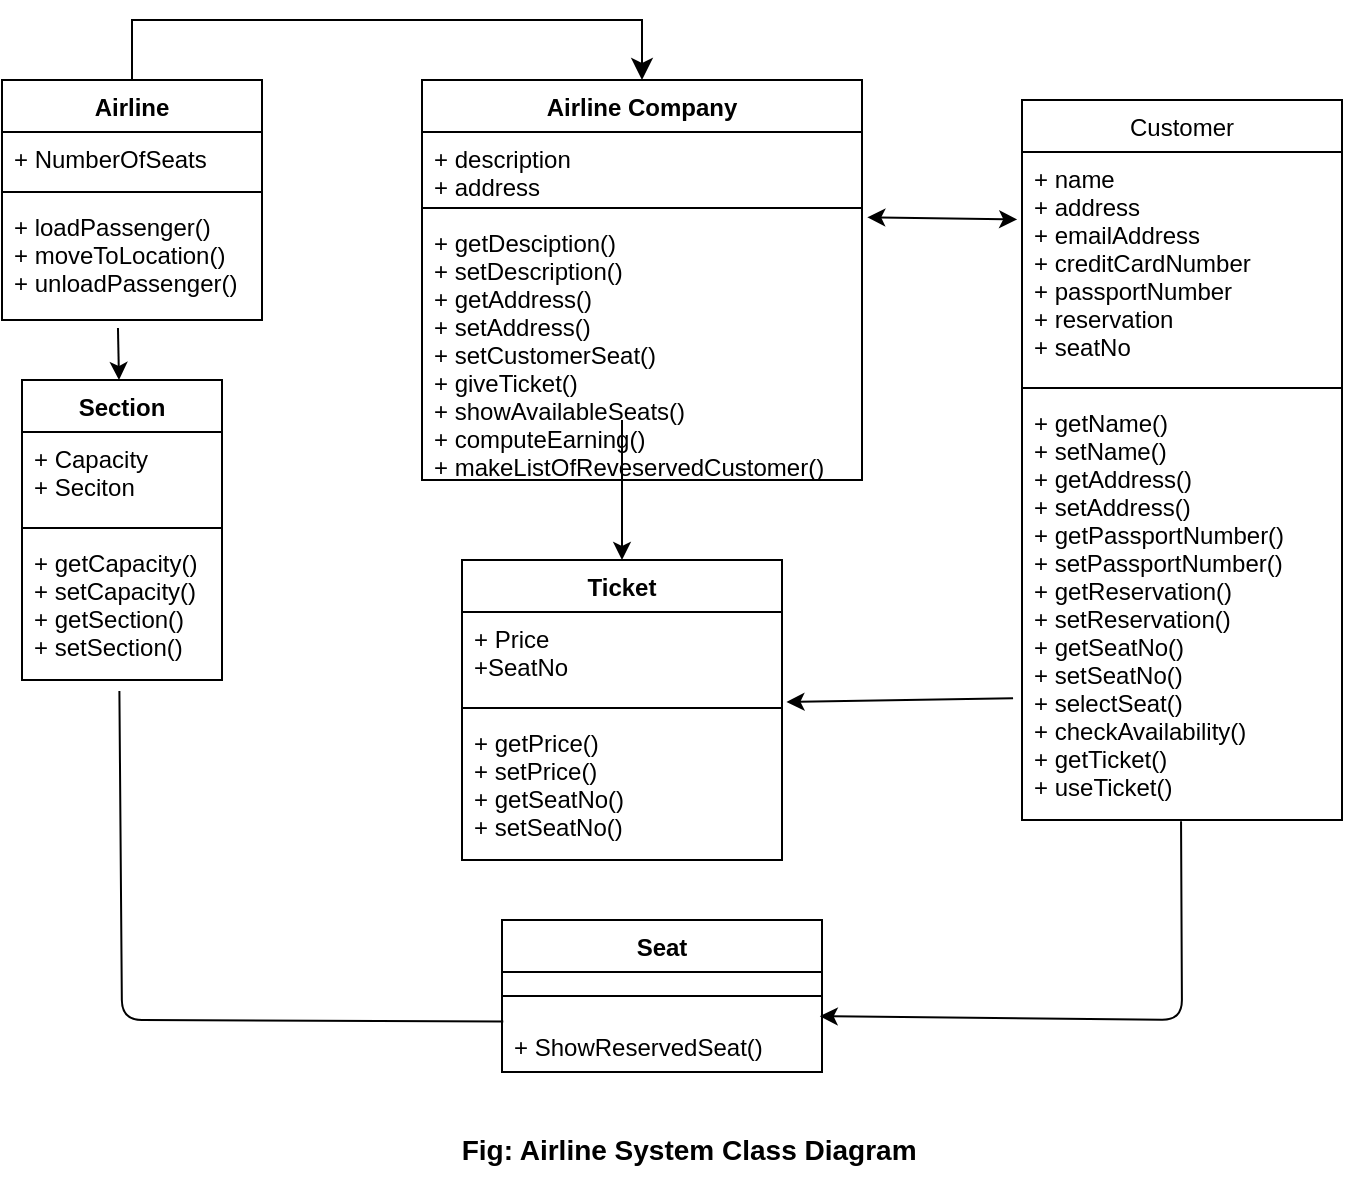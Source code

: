 <mxfile>
    <diagram id="S7y7Oj66YXab67A4_xnJ" name="Page-1">
        <mxGraphModel dx="768" dy="577" grid="1" gridSize="10" guides="1" tooltips="1" connect="1" arrows="1" fold="1" page="1" pageScale="1" pageWidth="850" pageHeight="1100" math="0" shadow="0">
            <root>
                <mxCell id="0"/>
                <mxCell id="1" parent="0"/>
                <mxCell id="5" value="Airline" style="swimlane;fontStyle=1;align=center;verticalAlign=top;childLayout=stackLayout;horizontal=1;startSize=26;horizontalStack=0;resizeParent=1;resizeParentMax=0;resizeLast=0;collapsible=1;marginBottom=0;" parent="1" vertex="1">
                    <mxGeometry x="80" y="170" width="130" height="120" as="geometry"/>
                </mxCell>
                <mxCell id="6" value="+ NumberOfSeats " style="text;strokeColor=none;fillColor=none;align=left;verticalAlign=top;spacingLeft=4;spacingRight=4;overflow=hidden;rotatable=0;points=[[0,0.5],[1,0.5]];portConstraint=eastwest;" parent="5" vertex="1">
                    <mxGeometry y="26" width="130" height="26" as="geometry"/>
                </mxCell>
                <mxCell id="7" value="" style="line;strokeWidth=1;fillColor=none;align=left;verticalAlign=middle;spacingTop=-1;spacingLeft=3;spacingRight=3;rotatable=0;labelPosition=right;points=[];portConstraint=eastwest;strokeColor=inherit;" parent="5" vertex="1">
                    <mxGeometry y="52" width="130" height="8" as="geometry"/>
                </mxCell>
                <mxCell id="8" value="+ loadPassenger()&#10;+ moveToLocation()&#10;+ unloadPassenger()&#10;" style="text;strokeColor=none;fillColor=none;align=left;verticalAlign=top;spacingLeft=4;spacingRight=4;overflow=hidden;rotatable=0;points=[[0,0.5],[1,0.5]];portConstraint=eastwest;" parent="5" vertex="1">
                    <mxGeometry y="60" width="130" height="60" as="geometry"/>
                </mxCell>
                <mxCell id="9" value="Section" style="swimlane;fontStyle=1;align=center;verticalAlign=top;childLayout=stackLayout;horizontal=1;startSize=26;horizontalStack=0;resizeParent=1;resizeParentMax=0;resizeLast=0;collapsible=1;marginBottom=0;" parent="1" vertex="1">
                    <mxGeometry x="90" y="320" width="100" height="150" as="geometry"/>
                </mxCell>
                <mxCell id="10" value="+ Capacity&#10;+ Seciton" style="text;strokeColor=none;fillColor=none;align=left;verticalAlign=top;spacingLeft=4;spacingRight=4;overflow=hidden;rotatable=0;points=[[0,0.5],[1,0.5]];portConstraint=eastwest;" parent="9" vertex="1">
                    <mxGeometry y="26" width="100" height="44" as="geometry"/>
                </mxCell>
                <mxCell id="11" value="" style="line;strokeWidth=1;fillColor=none;align=left;verticalAlign=middle;spacingTop=-1;spacingLeft=3;spacingRight=3;rotatable=0;labelPosition=right;points=[];portConstraint=eastwest;strokeColor=inherit;" parent="9" vertex="1">
                    <mxGeometry y="70" width="100" height="8" as="geometry"/>
                </mxCell>
                <mxCell id="12" value="+ getCapacity()&#10;+ setCapacity()&#10;+ getSection()&#10;+ setSection()" style="text;strokeColor=none;fillColor=none;align=left;verticalAlign=top;spacingLeft=4;spacingRight=4;overflow=hidden;rotatable=0;points=[[0,0.5],[1,0.5]];portConstraint=eastwest;" parent="9" vertex="1">
                    <mxGeometry y="78" width="100" height="72" as="geometry"/>
                </mxCell>
                <mxCell id="14" value="" style="endArrow=classic;html=1;exitX=0.446;exitY=1.067;exitDx=0;exitDy=0;exitPerimeter=0;" parent="1" source="8" target="9" edge="1">
                    <mxGeometry width="50" height="50" relative="1" as="geometry">
                        <mxPoint x="230" y="410" as="sourcePoint"/>
                        <mxPoint x="280" y="360" as="targetPoint"/>
                    </mxGeometry>
                </mxCell>
                <mxCell id="15" value="Airline Company" style="swimlane;fontStyle=1;align=center;verticalAlign=top;childLayout=stackLayout;horizontal=1;startSize=26;horizontalStack=0;resizeParent=1;resizeParentMax=0;resizeLast=0;collapsible=1;marginBottom=0;" parent="1" vertex="1">
                    <mxGeometry x="290" y="170" width="220" height="200" as="geometry"/>
                </mxCell>
                <mxCell id="16" value="+ description&#10;+ address" style="text;strokeColor=none;fillColor=none;align=left;verticalAlign=top;spacingLeft=4;spacingRight=4;overflow=hidden;rotatable=0;points=[[0,0.5],[1,0.5]];portConstraint=eastwest;" parent="15" vertex="1">
                    <mxGeometry y="26" width="220" height="34" as="geometry"/>
                </mxCell>
                <mxCell id="17" value="" style="line;strokeWidth=1;fillColor=none;align=left;verticalAlign=middle;spacingTop=-1;spacingLeft=3;spacingRight=3;rotatable=0;labelPosition=right;points=[];portConstraint=eastwest;strokeColor=inherit;" parent="15" vertex="1">
                    <mxGeometry y="60" width="220" height="8" as="geometry"/>
                </mxCell>
                <mxCell id="18" value="+ getDesciption()&#10;+ setDescription()&#10;+ getAddress()&#10;+ setAddress()&#10;+ setCustomerSeat()&#10;+ giveTicket()&#10;+ showAvailableSeats()&#10;+ computeEarning()&#10;+ makeListOfReveservedCustomer()" style="text;strokeColor=none;fillColor=none;align=left;verticalAlign=top;spacingLeft=4;spacingRight=4;overflow=hidden;rotatable=0;points=[[0,0.5],[1,0.5]];portConstraint=eastwest;" parent="15" vertex="1">
                    <mxGeometry y="68" width="220" height="132" as="geometry"/>
                </mxCell>
                <mxCell id="20" value="" style="edgeStyle=segmentEdgeStyle;endArrow=classic;html=1;curved=0;rounded=0;endSize=8;startSize=8;exitX=0.5;exitY=0;exitDx=0;exitDy=0;" parent="1" source="5" edge="1">
                    <mxGeometry width="50" height="50" relative="1" as="geometry">
                        <mxPoint x="390" y="160" as="sourcePoint"/>
                        <mxPoint x="400" y="170" as="targetPoint"/>
                        <Array as="points">
                            <mxPoint x="145" y="140"/>
                            <mxPoint x="400" y="140"/>
                        </Array>
                    </mxGeometry>
                </mxCell>
                <mxCell id="21" value="Ticket" style="swimlane;fontStyle=1;align=center;verticalAlign=top;childLayout=stackLayout;horizontal=1;startSize=26;horizontalStack=0;resizeParent=1;resizeParentMax=0;resizeLast=0;collapsible=1;marginBottom=0;" parent="1" vertex="1">
                    <mxGeometry x="310" y="410" width="160" height="150" as="geometry"/>
                </mxCell>
                <mxCell id="22" value="+ Price&#10;+SeatNo" style="text;strokeColor=none;fillColor=none;align=left;verticalAlign=top;spacingLeft=4;spacingRight=4;overflow=hidden;rotatable=0;points=[[0,0.5],[1,0.5]];portConstraint=eastwest;" parent="21" vertex="1">
                    <mxGeometry y="26" width="160" height="44" as="geometry"/>
                </mxCell>
                <mxCell id="23" value="" style="line;strokeWidth=1;fillColor=none;align=left;verticalAlign=middle;spacingTop=-1;spacingLeft=3;spacingRight=3;rotatable=0;labelPosition=right;points=[];portConstraint=eastwest;strokeColor=inherit;" parent="21" vertex="1">
                    <mxGeometry y="70" width="160" height="8" as="geometry"/>
                </mxCell>
                <mxCell id="24" value="+ getPrice()&#10;+ setPrice()&#10;+ getSeatNo()&#10;+ setSeatNo()" style="text;strokeColor=none;fillColor=none;align=left;verticalAlign=top;spacingLeft=4;spacingRight=4;overflow=hidden;rotatable=0;points=[[0,0.5],[1,0.5]];portConstraint=eastwest;" parent="21" vertex="1">
                    <mxGeometry y="78" width="160" height="72" as="geometry"/>
                </mxCell>
                <mxCell id="25" value="" style="endArrow=classic;html=1;entryX=0.5;entryY=0;entryDx=0;entryDy=0;" parent="1" target="21" edge="1">
                    <mxGeometry width="50" height="50" relative="1" as="geometry">
                        <mxPoint x="390" y="340" as="sourcePoint"/>
                        <mxPoint x="430" y="340" as="targetPoint"/>
                        <Array as="points">
                            <mxPoint x="390" y="400"/>
                        </Array>
                    </mxGeometry>
                </mxCell>
                <mxCell id="26" value="Customer" style="swimlane;fontStyle=0;align=center;verticalAlign=top;childLayout=stackLayout;horizontal=1;startSize=26;horizontalStack=0;resizeParent=1;resizeParentMax=0;resizeLast=0;collapsible=1;marginBottom=0;" parent="1" vertex="1">
                    <mxGeometry x="590" y="180" width="160" height="360" as="geometry"/>
                </mxCell>
                <mxCell id="27" value="+ name &#10;+ address&#10;+ emailAddress&#10;+ creditCardNumber &#10;+ passportNumber&#10;+ reservation&#10;+ seatNo" style="text;strokeColor=none;fillColor=none;align=left;verticalAlign=top;spacingLeft=4;spacingRight=4;overflow=hidden;rotatable=0;points=[[0,0.5],[1,0.5]];portConstraint=eastwest;" parent="26" vertex="1">
                    <mxGeometry y="26" width="160" height="114" as="geometry"/>
                </mxCell>
                <mxCell id="28" value="" style="line;strokeWidth=1;fillColor=none;align=left;verticalAlign=middle;spacingTop=-1;spacingLeft=3;spacingRight=3;rotatable=0;labelPosition=right;points=[];portConstraint=eastwest;strokeColor=inherit;" parent="26" vertex="1">
                    <mxGeometry y="140" width="160" height="8" as="geometry"/>
                </mxCell>
                <mxCell id="29" value="+ getName()&#10;+ setName()&#10;+ getAddress()&#10;+ setAddress()&#10;+ getPassportNumber()&#10;+ setPassportNumber()&#10;+ getReservation()&#10;+ setReservation()&#10;+ getSeatNo()&#10;+ setSeatNo()&#10;+ selectSeat()&#10;+ checkAvailability()&#10;+ getTicket()&#10;+ useTicket()&#10;" style="text;strokeColor=none;fillColor=none;align=left;verticalAlign=top;spacingLeft=4;spacingRight=4;overflow=hidden;rotatable=0;points=[[0,0.5],[1,0.5]];portConstraint=eastwest;" parent="26" vertex="1">
                    <mxGeometry y="148" width="160" height="212" as="geometry"/>
                </mxCell>
                <mxCell id="32" value="" style="endArrow=classic;startArrow=classic;html=1;exitX=1.012;exitY=0.005;exitDx=0;exitDy=0;exitPerimeter=0;entryX=-0.015;entryY=0.296;entryDx=0;entryDy=0;entryPerimeter=0;" parent="1" source="18" target="27" edge="1">
                    <mxGeometry width="50" height="50" relative="1" as="geometry">
                        <mxPoint x="560" y="220" as="sourcePoint"/>
                        <mxPoint x="610" y="170" as="targetPoint"/>
                    </mxGeometry>
                </mxCell>
                <mxCell id="33" value="" style="endArrow=classic;html=1;exitX=-0.028;exitY=0.713;exitDx=0;exitDy=0;exitPerimeter=0;entryX=1.014;entryY=0.125;entryDx=0;entryDy=0;entryPerimeter=0;" parent="1" source="29" target="23" edge="1">
                    <mxGeometry width="50" height="50" relative="1" as="geometry">
                        <mxPoint x="430" y="330" as="sourcePoint"/>
                        <mxPoint x="480" y="480" as="targetPoint"/>
                        <Array as="points"/>
                    </mxGeometry>
                </mxCell>
                <mxCell id="34" value="Seat" style="swimlane;fontStyle=1;align=center;verticalAlign=top;childLayout=stackLayout;horizontal=1;startSize=26;horizontalStack=0;resizeParent=1;resizeParentMax=0;resizeLast=0;collapsible=1;marginBottom=0;" parent="1" vertex="1">
                    <mxGeometry x="330" y="590" width="160" height="76" as="geometry"/>
                </mxCell>
                <mxCell id="36" value="" style="line;strokeWidth=1;fillColor=none;align=left;verticalAlign=middle;spacingTop=-1;spacingLeft=3;spacingRight=3;rotatable=0;labelPosition=right;points=[];portConstraint=eastwest;strokeColor=inherit;" parent="34" vertex="1">
                    <mxGeometry y="26" width="160" height="24" as="geometry"/>
                </mxCell>
                <mxCell id="37" value="+ ShowReservedSeat()" style="text;strokeColor=none;fillColor=none;align=left;verticalAlign=top;spacingLeft=4;spacingRight=4;overflow=hidden;rotatable=0;points=[[0,0.5],[1,0.5]];portConstraint=eastwest;" parent="34" vertex="1">
                    <mxGeometry y="50" width="160" height="26" as="geometry"/>
                </mxCell>
                <mxCell id="38" value="" style="endArrow=classic;html=1;exitX=0.497;exitY=1.003;exitDx=0;exitDy=0;exitPerimeter=0;entryX=0.993;entryY=-0.073;entryDx=0;entryDy=0;entryPerimeter=0;" parent="1" source="29" target="37" edge="1">
                    <mxGeometry width="50" height="50" relative="1" as="geometry">
                        <mxPoint x="680" y="640" as="sourcePoint"/>
                        <mxPoint x="730" y="590" as="targetPoint"/>
                        <Array as="points">
                            <mxPoint x="670" y="640"/>
                        </Array>
                    </mxGeometry>
                </mxCell>
                <mxCell id="39" value="" style="endArrow=none;html=1;exitX=0.487;exitY=1.077;exitDx=0;exitDy=0;exitPerimeter=0;entryX=0.004;entryY=0.03;entryDx=0;entryDy=0;entryPerimeter=0;" parent="1" source="12" edge="1" target="37">
                    <mxGeometry width="50" height="50" relative="1" as="geometry">
                        <mxPoint x="680" y="640" as="sourcePoint"/>
                        <mxPoint x="320" y="640" as="targetPoint"/>
                        <Array as="points">
                            <mxPoint x="140" y="640"/>
                        </Array>
                    </mxGeometry>
                </mxCell>
                <mxCell id="40" value="&lt;b&gt;&lt;font style=&quot;font-size: 14px;&quot;&gt;Fig: Airline System Class Diagram&amp;nbsp;&lt;/font&gt;&lt;/b&gt;" style="text;html=1;strokeColor=none;fillColor=none;align=center;verticalAlign=middle;whiteSpace=wrap;rounded=0;" vertex="1" parent="1">
                    <mxGeometry x="308" y="690" width="235" height="30" as="geometry"/>
                </mxCell>
            </root>
        </mxGraphModel>
    </diagram>
</mxfile>
